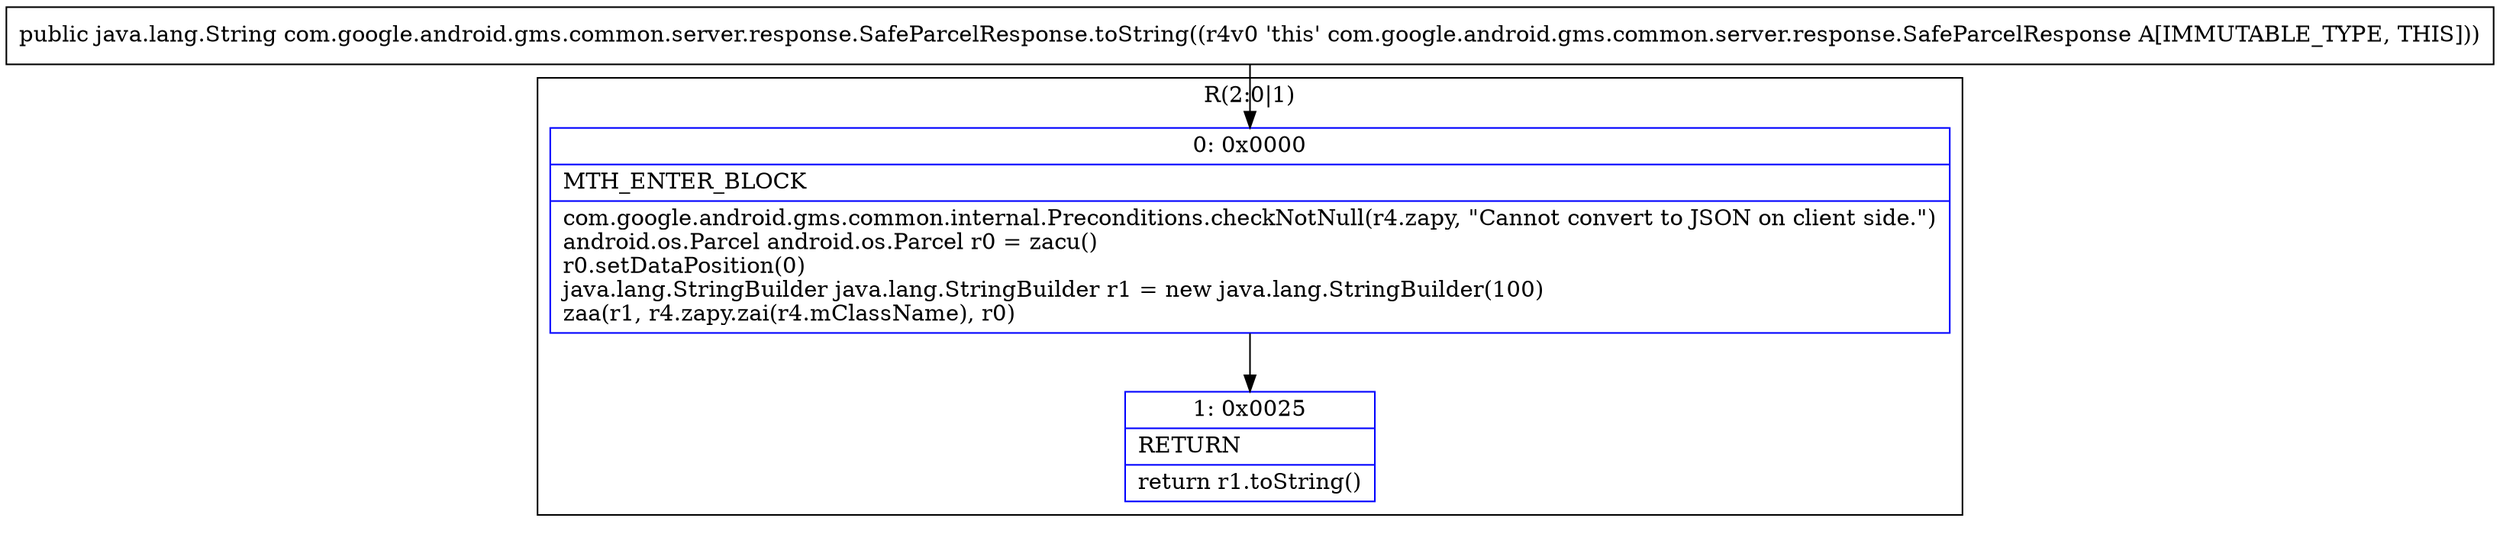 digraph "CFG forcom.google.android.gms.common.server.response.SafeParcelResponse.toString()Ljava\/lang\/String;" {
subgraph cluster_Region_223998317 {
label = "R(2:0|1)";
node [shape=record,color=blue];
Node_0 [shape=record,label="{0\:\ 0x0000|MTH_ENTER_BLOCK\l|com.google.android.gms.common.internal.Preconditions.checkNotNull(r4.zapy, \"Cannot convert to JSON on client side.\")\landroid.os.Parcel android.os.Parcel r0 = zacu()\lr0.setDataPosition(0)\ljava.lang.StringBuilder java.lang.StringBuilder r1 = new java.lang.StringBuilder(100)\lzaa(r1, r4.zapy.zai(r4.mClassName), r0)\l}"];
Node_1 [shape=record,label="{1\:\ 0x0025|RETURN\l|return r1.toString()\l}"];
}
MethodNode[shape=record,label="{public java.lang.String com.google.android.gms.common.server.response.SafeParcelResponse.toString((r4v0 'this' com.google.android.gms.common.server.response.SafeParcelResponse A[IMMUTABLE_TYPE, THIS])) }"];
MethodNode -> Node_0;
Node_0 -> Node_1;
}

